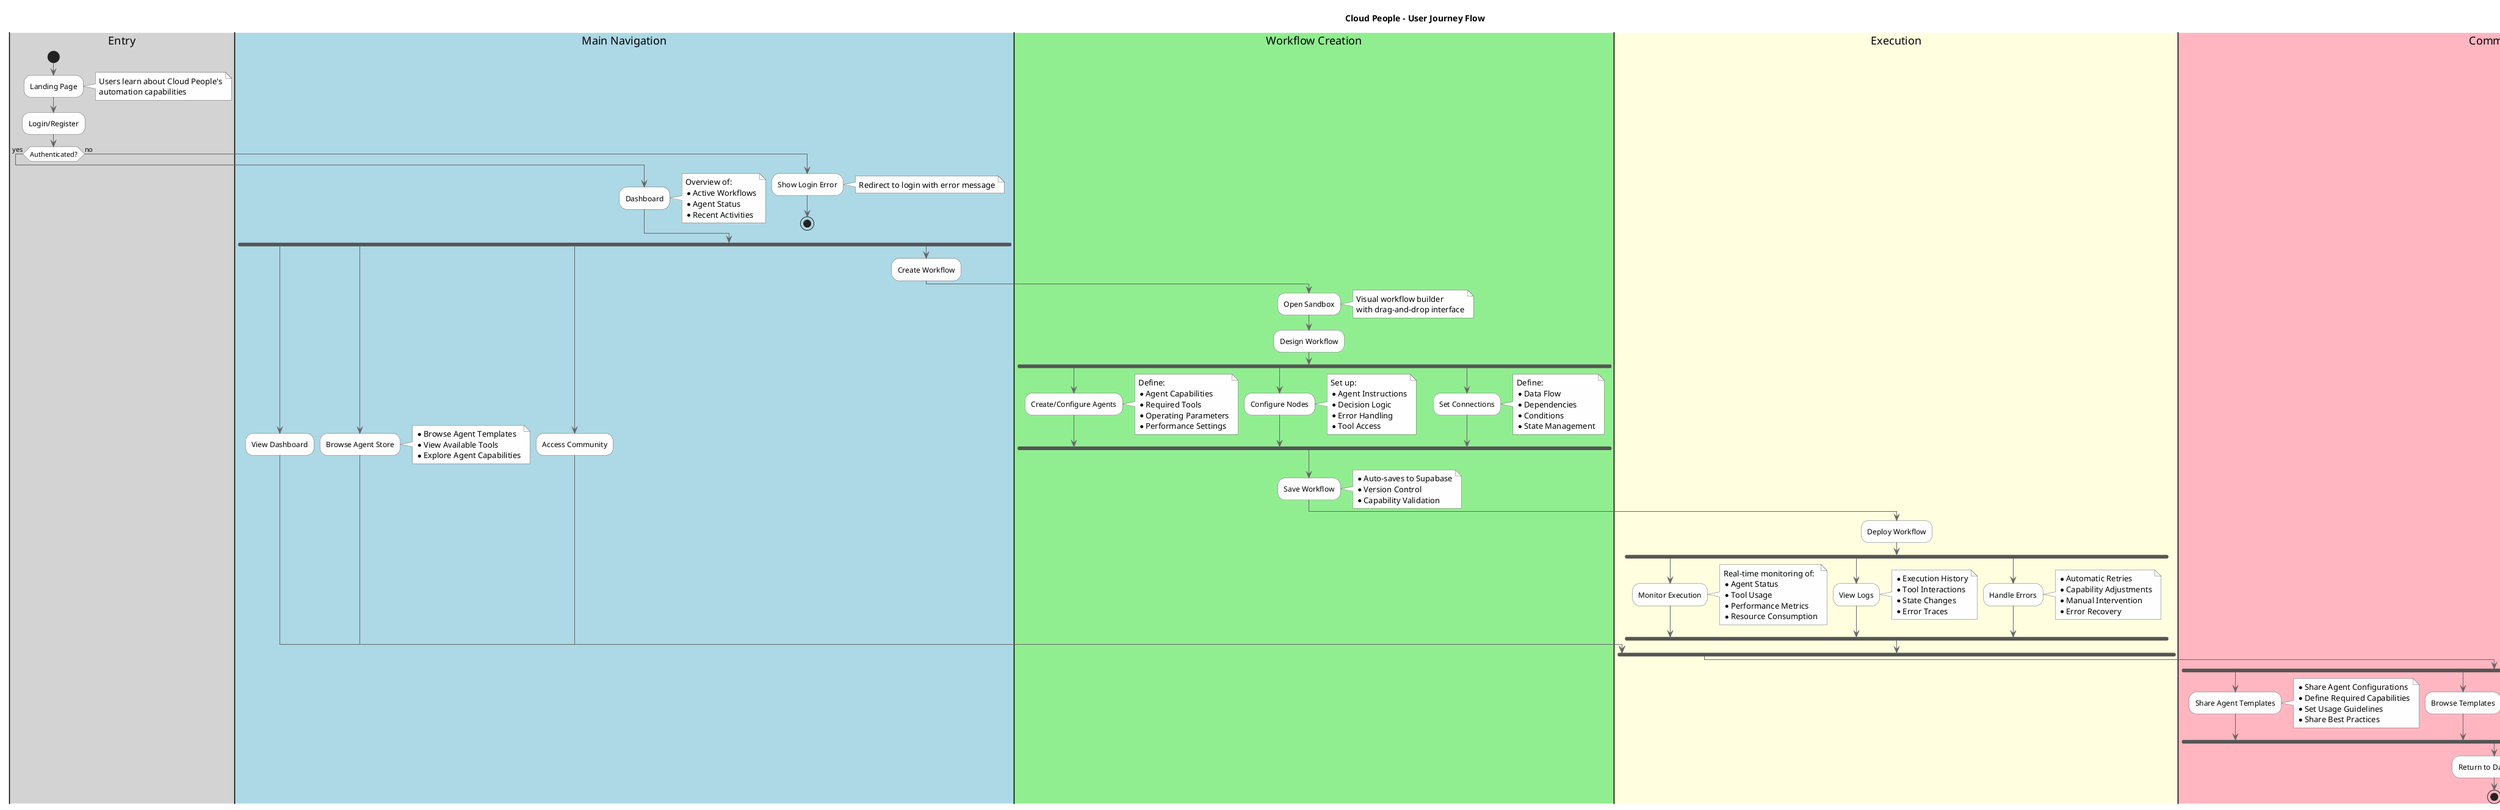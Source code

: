 @startuml User Journey Flow

' Styling
skinparam ActivityBackgroundColor #FEFEFE
skinparam ActivityBorderColor #666666
skinparam ArrowColor #666666
skinparam ActivityDiamondBackgroundColor #FEFEFE
skinparam ActivityDiamondBorderColor #666666
skinparam NoteBackgroundColor #FEFEFE
skinparam NoteBorderColor #666666

' Title
title Cloud People - User Journey Flow

|#LightGrey|Entry|
|#LightBlue|Main Navigation|
|#LightGreen|Workflow Creation|
|#LightYellow|Execution|
|#LightPink|Community|

|Entry|
start
:Landing Page;
note right
  Users learn about Cloud People's
  automation capabilities
end note

:Login/Register;
if (Authenticated?) then (yes)
  |Main Navigation|
  :Dashboard;
  note right
    Overview of:
    * Active Workflows
    * Agent Status
    * Recent Activities
  end note
else (no)
  :Show Login Error;
  note right: Redirect to login with error message
  stop
endif

|Main Navigation|
fork
  :View Dashboard;
fork again
  :Browse Agent Store;
  note right
    * Browse Agent Templates
    * View Available Tools
    * Explore Agent Capabilities
  end note
fork again
  :Access Community;
fork again
  :Create Workflow;
  |Workflow Creation|
  :Open Sandbox;
  note right
    Visual workflow builder
    with drag-and-drop interface
  end note
  
  :Design Workflow;
  fork
    :Create/Configure Agents;
    note right
      Define:
      * Agent Capabilities
      * Required Tools
      * Operating Parameters
      * Performance Settings
    end note
  fork again
    :Configure Nodes;
    note right
      Set up:
      * Agent Instructions
      * Decision Logic
      * Error Handling
      * Tool Access
    end note
  fork again
    :Set Connections;
    note right
      Define:
      * Data Flow
      * Dependencies
      * Conditions
      * State Management
    end note
  end fork
  
  :Save Workflow;
  note right
    * Auto-saves to Supabase
    * Version Control
    * Capability Validation
  end note
  
  |Execution|
  :Deploy Workflow;
  fork
    :Monitor Execution;
    note right
      Real-time monitoring of:
      * Agent Status
      * Tool Usage
      * Performance Metrics
      * Resource Consumption
    end note
  fork again
    :View Logs;
    note right
      * Execution History
      * Tool Interactions
      * State Changes
      * Error Traces
    end note
  fork again
    :Handle Errors;
    note right
      * Automatic Retries
      * Capability Adjustments
      * Manual Intervention
      * Error Recovery
    end note
  end fork
end fork

|Community|
fork
  :Share Agent Templates;
  note right
    * Share Agent Configurations
    * Define Required Capabilities
    * Set Usage Guidelines
    * Share Best Practices
  end note
fork again
  :Browse Templates;
  note right
    * Community Agent Templates
    * Workflow Templates
    * Capability Combinations
    * Success Stories
  end note
fork again
  :Collaborate;
  note right
    * Team Workspace
    * Version Control
    * Capability Sharing
    * Knowledge Base
  end note
end fork

:Return to Dashboard;
note right: Complete feedback loop

stop

@enduml
